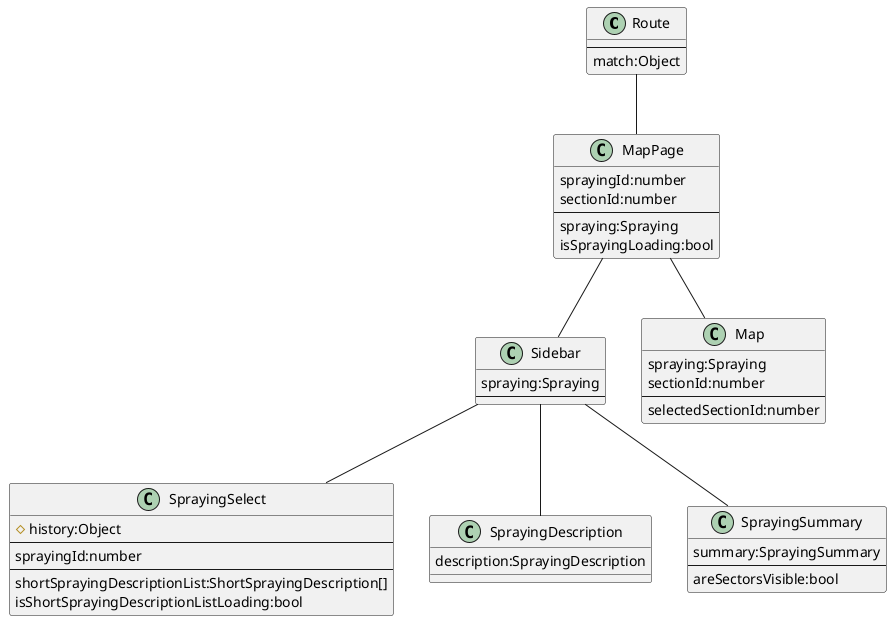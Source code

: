 @startuml

class Route {
    --
    match:Object
}

class MapPage {
    sprayingId:number
    sectionId:number
    --
    spraying:Spraying
    isSprayingLoading:bool
}

class Sidebar {
    spraying:Spraying
    --
}

class Map {
    spraying:Spraying
    sectionId:number
    --
    selectedSectionId:number
}

class SprayingSelect {
    #history:Object
    --
    sprayingId:number
    --
    shortSprayingDescriptionList:ShortSprayingDescription[]
    isShortSprayingDescriptionListLoading:bool
}

class SprayingDescription {
    description:SprayingDescription
}

class SprayingSummary {
    summary:SprayingSummary
    --
    areSectorsVisible:bool
}

Route -- MapPage

MapPage -- Sidebar
MapPage -- Map

Sidebar -- SprayingSelect
Sidebar -- SprayingDescription
Sidebar -- SprayingSummary

@enduml
